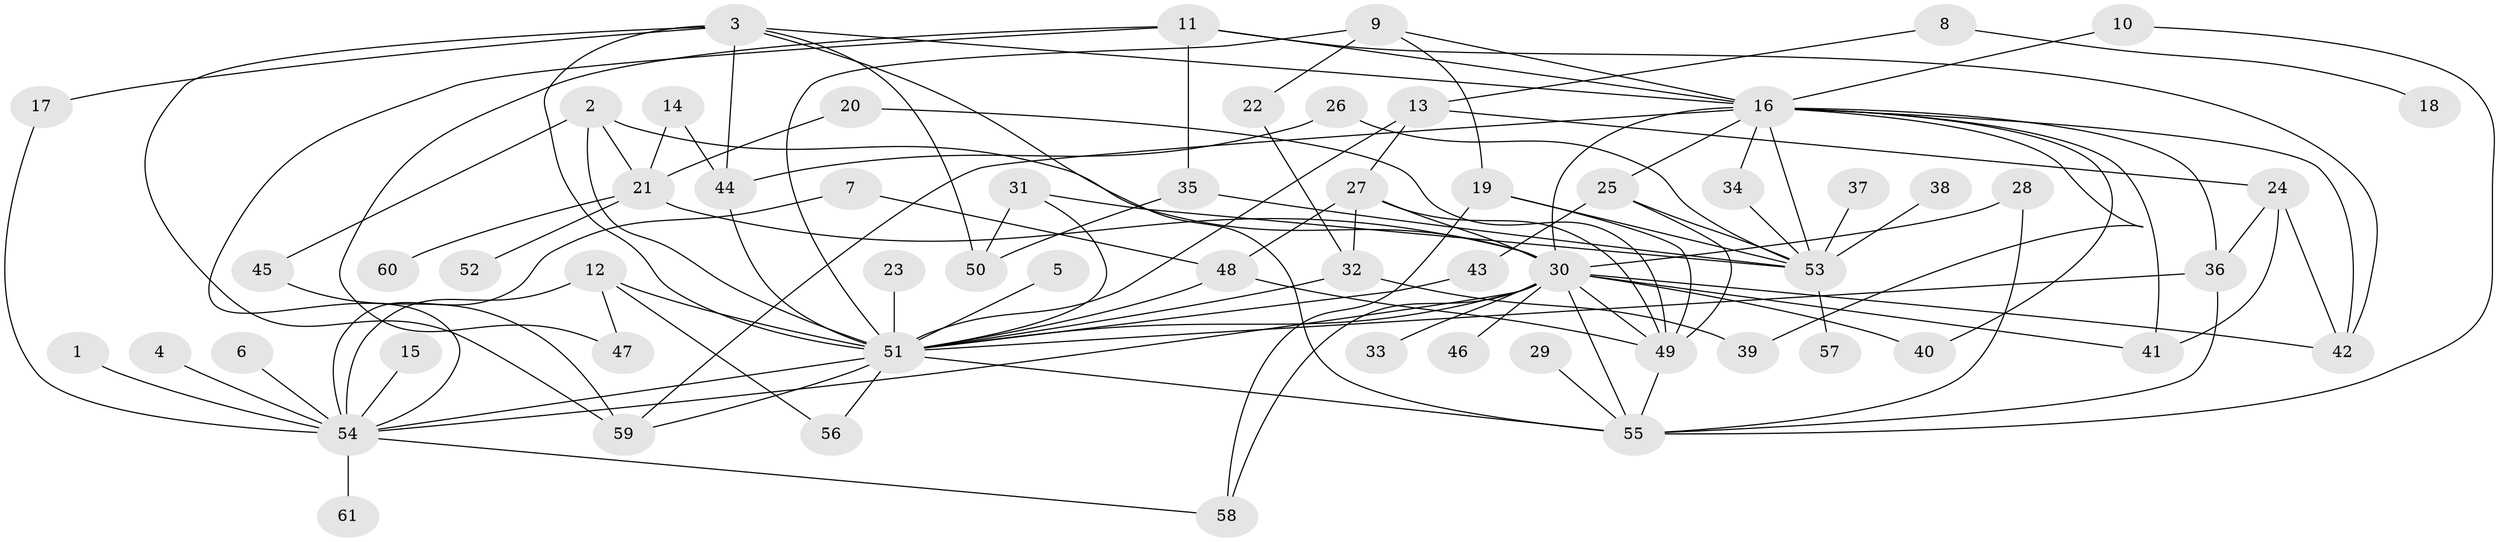 // original degree distribution, {21: 0.00819672131147541, 13: 0.01639344262295082, 18: 0.00819672131147541, 5: 0.06557377049180328, 8: 0.00819672131147541, 1: 0.4180327868852459, 2: 0.19672131147540983, 6: 0.03278688524590164, 4: 0.07377049180327869, 16: 0.00819672131147541, 3: 0.14754098360655737, 7: 0.00819672131147541, 11: 0.00819672131147541}
// Generated by graph-tools (version 1.1) at 2025/01/03/09/25 03:01:37]
// undirected, 61 vertices, 111 edges
graph export_dot {
graph [start="1"]
  node [color=gray90,style=filled];
  1;
  2;
  3;
  4;
  5;
  6;
  7;
  8;
  9;
  10;
  11;
  12;
  13;
  14;
  15;
  16;
  17;
  18;
  19;
  20;
  21;
  22;
  23;
  24;
  25;
  26;
  27;
  28;
  29;
  30;
  31;
  32;
  33;
  34;
  35;
  36;
  37;
  38;
  39;
  40;
  41;
  42;
  43;
  44;
  45;
  46;
  47;
  48;
  49;
  50;
  51;
  52;
  53;
  54;
  55;
  56;
  57;
  58;
  59;
  60;
  61;
  1 -- 54 [weight=1.0];
  2 -- 21 [weight=1.0];
  2 -- 30 [weight=1.0];
  2 -- 45 [weight=1.0];
  2 -- 51 [weight=1.0];
  3 -- 16 [weight=1.0];
  3 -- 17 [weight=1.0];
  3 -- 44 [weight=2.0];
  3 -- 50 [weight=1.0];
  3 -- 51 [weight=1.0];
  3 -- 55 [weight=1.0];
  3 -- 59 [weight=1.0];
  4 -- 54 [weight=1.0];
  5 -- 51 [weight=1.0];
  6 -- 54 [weight=1.0];
  7 -- 48 [weight=1.0];
  7 -- 54 [weight=1.0];
  8 -- 13 [weight=1.0];
  8 -- 18 [weight=1.0];
  9 -- 16 [weight=1.0];
  9 -- 19 [weight=1.0];
  9 -- 22 [weight=1.0];
  9 -- 51 [weight=1.0];
  10 -- 16 [weight=1.0];
  10 -- 55 [weight=1.0];
  11 -- 16 [weight=1.0];
  11 -- 35 [weight=1.0];
  11 -- 42 [weight=1.0];
  11 -- 47 [weight=1.0];
  11 -- 54 [weight=1.0];
  12 -- 47 [weight=1.0];
  12 -- 51 [weight=1.0];
  12 -- 54 [weight=1.0];
  12 -- 56 [weight=1.0];
  13 -- 24 [weight=1.0];
  13 -- 27 [weight=1.0];
  13 -- 51 [weight=1.0];
  14 -- 21 [weight=1.0];
  14 -- 44 [weight=1.0];
  15 -- 54 [weight=1.0];
  16 -- 25 [weight=1.0];
  16 -- 30 [weight=1.0];
  16 -- 34 [weight=1.0];
  16 -- 36 [weight=1.0];
  16 -- 39 [weight=1.0];
  16 -- 40 [weight=1.0];
  16 -- 41 [weight=1.0];
  16 -- 42 [weight=1.0];
  16 -- 53 [weight=1.0];
  16 -- 59 [weight=1.0];
  17 -- 54 [weight=1.0];
  19 -- 49 [weight=1.0];
  19 -- 53 [weight=1.0];
  19 -- 58 [weight=1.0];
  20 -- 21 [weight=1.0];
  20 -- 49 [weight=1.0];
  21 -- 30 [weight=1.0];
  21 -- 52 [weight=1.0];
  21 -- 60 [weight=1.0];
  22 -- 32 [weight=1.0];
  23 -- 51 [weight=1.0];
  24 -- 36 [weight=1.0];
  24 -- 41 [weight=1.0];
  24 -- 42 [weight=1.0];
  25 -- 43 [weight=1.0];
  25 -- 49 [weight=1.0];
  25 -- 53 [weight=1.0];
  26 -- 44 [weight=1.0];
  26 -- 53 [weight=1.0];
  27 -- 30 [weight=1.0];
  27 -- 32 [weight=1.0];
  27 -- 48 [weight=1.0];
  27 -- 49 [weight=2.0];
  28 -- 30 [weight=1.0];
  28 -- 55 [weight=1.0];
  29 -- 55 [weight=1.0];
  30 -- 33 [weight=1.0];
  30 -- 40 [weight=1.0];
  30 -- 41 [weight=1.0];
  30 -- 42 [weight=1.0];
  30 -- 46 [weight=1.0];
  30 -- 49 [weight=1.0];
  30 -- 51 [weight=1.0];
  30 -- 54 [weight=1.0];
  30 -- 55 [weight=1.0];
  30 -- 58 [weight=1.0];
  31 -- 50 [weight=1.0];
  31 -- 51 [weight=1.0];
  31 -- 53 [weight=1.0];
  32 -- 39 [weight=1.0];
  32 -- 51 [weight=1.0];
  34 -- 53 [weight=2.0];
  35 -- 50 [weight=1.0];
  35 -- 53 [weight=1.0];
  36 -- 51 [weight=1.0];
  36 -- 55 [weight=1.0];
  37 -- 53 [weight=1.0];
  38 -- 53 [weight=1.0];
  43 -- 51 [weight=1.0];
  44 -- 51 [weight=2.0];
  45 -- 59 [weight=1.0];
  48 -- 49 [weight=1.0];
  48 -- 51 [weight=1.0];
  49 -- 55 [weight=1.0];
  51 -- 54 [weight=1.0];
  51 -- 55 [weight=1.0];
  51 -- 56 [weight=1.0];
  51 -- 59 [weight=1.0];
  53 -- 57 [weight=1.0];
  54 -- 58 [weight=1.0];
  54 -- 61 [weight=1.0];
}
